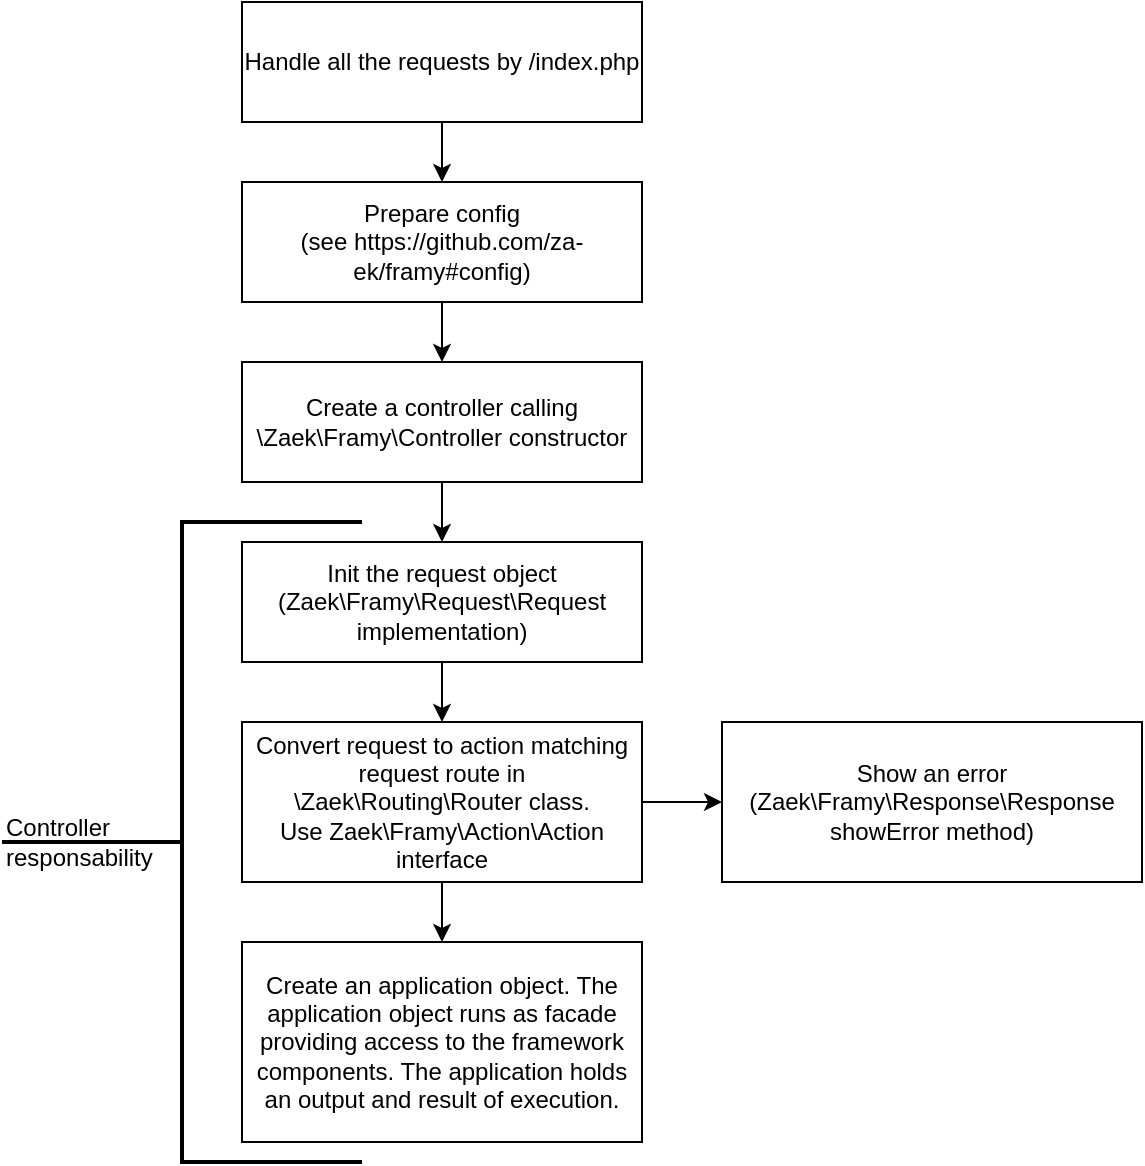 <mxfile version="11.0.0" type="github"><diagram id="7CLhY2wUV3gWdLD8gn06" name="Page-1"><mxGraphModel dx="1382" dy="775" grid="1" gridSize="10" guides="1" tooltips="1" connect="1" arrows="1" fold="1" page="1" pageScale="1" pageWidth="850" pageHeight="1100" background="#ffffff" math="0" shadow="0"><root><mxCell id="0"/><mxCell id="1" parent="0"/><mxCell id="zKvhojwF4PXk9QI2CyST-1" value="Handle all the requests by /index.php" style="rounded=0;whiteSpace=wrap;html=1;" parent="1" vertex="1"><mxGeometry x="230" y="40" width="200" height="60" as="geometry"/></mxCell><mxCell id="zKvhojwF4PXk9QI2CyST-2" value="Create a controller calling \Zaek\Framy\Controller constructor" style="rounded=0;whiteSpace=wrap;html=1;" parent="1" vertex="1"><mxGeometry x="230" y="220" width="200" height="60" as="geometry"/></mxCell><mxCell id="zKvhojwF4PXk9QI2CyST-3" value="" style="endArrow=classic;html=1;exitX=0.5;exitY=1;exitDx=0;exitDy=0;entryX=0.5;entryY=0;entryDx=0;entryDy=0;" parent="1" source="zKvhojwF4PXk9QI2CyST-1" target="zKvhojwF4PXk9QI2CyST-4" edge="1"><mxGeometry width="50" height="50" relative="1" as="geometry"><mxPoint x="230" y="240" as="sourcePoint"/><mxPoint x="280" y="190" as="targetPoint"/></mxGeometry></mxCell><mxCell id="zKvhojwF4PXk9QI2CyST-5" value="" style="edgeStyle=orthogonalEdgeStyle;rounded=0;orthogonalLoop=1;jettySize=auto;html=1;" parent="1" source="zKvhojwF4PXk9QI2CyST-4" target="zKvhojwF4PXk9QI2CyST-2" edge="1"><mxGeometry relative="1" as="geometry"/></mxCell><mxCell id="zKvhojwF4PXk9QI2CyST-4" value="Prepare config&lt;br&gt;(see https://github.com/za-ek/framy#config)" style="rounded=0;whiteSpace=wrap;html=1;" parent="1" vertex="1"><mxGeometry x="230" y="130" width="200" height="60" as="geometry"/></mxCell><mxCell id="zKvhojwF4PXk9QI2CyST-6" value="Init&amp;nbsp;the&amp;nbsp;request object (Zaek\Framy\Request\Request implementation)" style="rounded=0;whiteSpace=wrap;html=1;" parent="1" vertex="1"><mxGeometry x="230" y="310" width="200" height="60" as="geometry"/></mxCell><mxCell id="zKvhojwF4PXk9QI2CyST-7" value="Convert request to action matching request route in \Zaek\Routing\Router class.&lt;br&gt;Use Zaek\Framy\Action\Action interface" style="rounded=0;whiteSpace=wrap;html=1;" parent="1" vertex="1"><mxGeometry x="230" y="400" width="200" height="80" as="geometry"/></mxCell><mxCell id="zKvhojwF4PXk9QI2CyST-9" value="" style="endArrow=classic;html=1;exitX=0.5;exitY=1;exitDx=0;exitDy=0;entryX=0.5;entryY=0;entryDx=0;entryDy=0;" parent="1" source="zKvhojwF4PXk9QI2CyST-2" target="zKvhojwF4PXk9QI2CyST-6" edge="1"><mxGeometry width="50" height="50" relative="1" as="geometry"><mxPoint x="230" y="530" as="sourcePoint"/><mxPoint x="280" y="480" as="targetPoint"/></mxGeometry></mxCell><mxCell id="zKvhojwF4PXk9QI2CyST-10" value="" style="endArrow=classic;html=1;exitX=0.5;exitY=1;exitDx=0;exitDy=0;entryX=0.5;entryY=0;entryDx=0;entryDy=0;" parent="1" source="zKvhojwF4PXk9QI2CyST-6" target="zKvhojwF4PXk9QI2CyST-7" edge="1"><mxGeometry width="50" height="50" relative="1" as="geometry"><mxPoint x="230" y="530" as="sourcePoint"/><mxPoint x="280" y="480" as="targetPoint"/></mxGeometry></mxCell><mxCell id="zKvhojwF4PXk9QI2CyST-11" value="Create an application object. The application object runs as facade providing access to the framework components. The application holds an output and result of execution." style="rounded=0;whiteSpace=wrap;html=1;" parent="1" vertex="1"><mxGeometry x="230" y="510" width="200" height="100" as="geometry"/></mxCell><mxCell id="zKvhojwF4PXk9QI2CyST-12" value="" style="endArrow=classic;html=1;exitX=0.5;exitY=1;exitDx=0;exitDy=0;entryX=0.5;entryY=0;entryDx=0;entryDy=0;" parent="1" source="zKvhojwF4PXk9QI2CyST-7" target="zKvhojwF4PXk9QI2CyST-11" edge="1"><mxGeometry width="50" height="50" relative="1" as="geometry"><mxPoint x="230" y="680" as="sourcePoint"/><mxPoint x="280" y="630" as="targetPoint"/></mxGeometry></mxCell><mxCell id="zKvhojwF4PXk9QI2CyST-13" value="Show an error (Zaek\Framy\Response\Response showError method)" style="rounded=0;whiteSpace=wrap;html=1;" parent="1" vertex="1"><mxGeometry x="470" y="400" width="210" height="80" as="geometry"/></mxCell><mxCell id="zKvhojwF4PXk9QI2CyST-14" value="" style="endArrow=classic;html=1;exitX=1;exitY=0.5;exitDx=0;exitDy=0;entryX=0;entryY=0.5;entryDx=0;entryDy=0;" parent="1" source="zKvhojwF4PXk9QI2CyST-7" target="zKvhojwF4PXk9QI2CyST-13" edge="1"><mxGeometry width="50" height="50" relative="1" as="geometry"><mxPoint x="230" y="680" as="sourcePoint"/><mxPoint x="280" y="630" as="targetPoint"/></mxGeometry></mxCell><mxCell id="zKvhojwF4PXk9QI2CyST-17" value="Controller&lt;br&gt;responsability" style="strokeWidth=2;html=1;shape=mxgraph.flowchart.annotation_2;align=left;pointerEvents=1;rotation=0;" parent="1" vertex="1"><mxGeometry x="110" y="300" width="180" height="320" as="geometry"/></mxCell></root></mxGraphModel></diagram></mxfile>